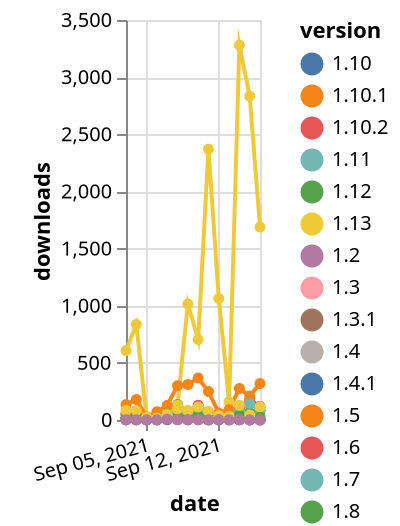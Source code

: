 {"$schema": "https://vega.github.io/schema/vega-lite/v5.json", "description": "A simple bar chart with embedded data.", "data": {"values": [{"date": "2021-09-03", "total": 11506, "delta": 50, "version": "1.12"}, {"date": "2021-09-04", "total": 11555, "delta": 49, "version": "1.12"}, {"date": "2021-09-05", "total": 11575, "delta": 20, "version": "1.12"}, {"date": "2021-09-06", "total": 11588, "delta": 13, "version": "1.12"}, {"date": "2021-09-07", "total": 11626, "delta": 38, "version": "1.12"}, {"date": "2021-09-08", "total": 11762, "delta": 136, "version": "1.12"}, {"date": "2021-09-09", "total": 11833, "delta": 71, "version": "1.12"}, {"date": "2021-09-10", "total": 11881, "delta": 48, "version": "1.12"}, {"date": "2021-09-11", "total": 11907, "delta": 26, "version": "1.12"}, {"date": "2021-09-12", "total": 11927, "delta": 20, "version": "1.12"}, {"date": "2021-09-13", "total": 11947, "delta": 20, "version": "1.12"}, {"date": "2021-09-14", "total": 12053, "delta": 106, "version": "1.12"}, {"date": "2021-09-15", "total": 12116, "delta": 63, "version": "1.12"}, {"date": "2021-09-16", "total": 12196, "delta": 80, "version": "1.12"}, {"date": "2021-09-03", "total": 42176, "delta": 53, "version": "1.10.2"}, {"date": "2021-09-04", "total": 42208, "delta": 32, "version": "1.10.2"}, {"date": "2021-09-05", "total": 42216, "delta": 8, "version": "1.10.2"}, {"date": "2021-09-06", "total": 42227, "delta": 11, "version": "1.10.2"}, {"date": "2021-09-07", "total": 42303, "delta": 76, "version": "1.10.2"}, {"date": "2021-09-08", "total": 42358, "delta": 55, "version": "1.10.2"}, {"date": "2021-09-09", "total": 42425, "delta": 67, "version": "1.10.2"}, {"date": "2021-09-10", "total": 42554, "delta": 129, "version": "1.10.2"}, {"date": "2021-09-11", "total": 42578, "delta": 24, "version": "1.10.2"}, {"date": "2021-09-12", "total": 42596, "delta": 18, "version": "1.10.2"}, {"date": "2021-09-13", "total": 42605, "delta": 9, "version": "1.10.2"}, {"date": "2021-09-14", "total": 42713, "delta": 108, "version": "1.10.2"}, {"date": "2021-09-15", "total": 42891, "delta": 178, "version": "1.10.2"}, {"date": "2021-09-16", "total": 43010, "delta": 119, "version": "1.10.2"}, {"date": "2021-09-03", "total": 1506, "delta": 2, "version": "1.10.1"}, {"date": "2021-09-04", "total": 1508, "delta": 2, "version": "1.10.1"}, {"date": "2021-09-05", "total": 1510, "delta": 2, "version": "1.10.1"}, {"date": "2021-09-06", "total": 1512, "delta": 2, "version": "1.10.1"}, {"date": "2021-09-07", "total": 1516, "delta": 4, "version": "1.10.1"}, {"date": "2021-09-08", "total": 1519, "delta": 3, "version": "1.10.1"}, {"date": "2021-09-09", "total": 1521, "delta": 2, "version": "1.10.1"}, {"date": "2021-09-10", "total": 1524, "delta": 3, "version": "1.10.1"}, {"date": "2021-09-11", "total": 1526, "delta": 2, "version": "1.10.1"}, {"date": "2021-09-12", "total": 1528, "delta": 2, "version": "1.10.1"}, {"date": "2021-09-13", "total": 1530, "delta": 2, "version": "1.10.1"}, {"date": "2021-09-14", "total": 1532, "delta": 2, "version": "1.10.1"}, {"date": "2021-09-15", "total": 1534, "delta": 2, "version": "1.10.1"}, {"date": "2021-09-16", "total": 1535, "delta": 1, "version": "1.10.1"}, {"date": "2021-09-03", "total": 76169, "delta": 4, "version": "1.6"}, {"date": "2021-09-04", "total": 76174, "delta": 5, "version": "1.6"}, {"date": "2021-09-05", "total": 76176, "delta": 2, "version": "1.6"}, {"date": "2021-09-06", "total": 76178, "delta": 2, "version": "1.6"}, {"date": "2021-09-07", "total": 76183, "delta": 5, "version": "1.6"}, {"date": "2021-09-08", "total": 76190, "delta": 7, "version": "1.6"}, {"date": "2021-09-09", "total": 76195, "delta": 5, "version": "1.6"}, {"date": "2021-09-10", "total": 76201, "delta": 6, "version": "1.6"}, {"date": "2021-09-11", "total": 76203, "delta": 2, "version": "1.6"}, {"date": "2021-09-12", "total": 76211, "delta": 8, "version": "1.6"}, {"date": "2021-09-13", "total": 76215, "delta": 4, "version": "1.6"}, {"date": "2021-09-14", "total": 76223, "delta": 8, "version": "1.6"}, {"date": "2021-09-15", "total": 76228, "delta": 5, "version": "1.6"}, {"date": "2021-09-16", "total": 76242, "delta": 14, "version": "1.6"}, {"date": "2021-09-03", "total": 50054, "delta": 6, "version": "1.7"}, {"date": "2021-09-04", "total": 50068, "delta": 14, "version": "1.7"}, {"date": "2021-09-05", "total": 50077, "delta": 9, "version": "1.7"}, {"date": "2021-09-06", "total": 50095, "delta": 18, "version": "1.7"}, {"date": "2021-09-07", "total": 50102, "delta": 7, "version": "1.7"}, {"date": "2021-09-08", "total": 50111, "delta": 9, "version": "1.7"}, {"date": "2021-09-09", "total": 50121, "delta": 10, "version": "1.7"}, {"date": "2021-09-10", "total": 50128, "delta": 7, "version": "1.7"}, {"date": "2021-09-11", "total": 50134, "delta": 6, "version": "1.7"}, {"date": "2021-09-12", "total": 50136, "delta": 2, "version": "1.7"}, {"date": "2021-09-13", "total": 50140, "delta": 4, "version": "1.7"}, {"date": "2021-09-14", "total": 50148, "delta": 8, "version": "1.7"}, {"date": "2021-09-15", "total": 50156, "delta": 8, "version": "1.7"}, {"date": "2021-09-16", "total": 50158, "delta": 2, "version": "1.7"}, {"date": "2021-09-03", "total": 760062, "delta": 607, "version": "1.9"}, {"date": "2021-09-04", "total": 760898, "delta": 836, "version": "1.9"}, {"date": "2021-09-05", "total": 760913, "delta": 15, "version": "1.9"}, {"date": "2021-09-06", "total": 760925, "delta": 12, "version": "1.9"}, {"date": "2021-09-07", "total": 760991, "delta": 66, "version": "1.9"}, {"date": "2021-09-08", "total": 761121, "delta": 130, "version": "1.9"}, {"date": "2021-09-09", "total": 762136, "delta": 1015, "version": "1.9"}, {"date": "2021-09-10", "total": 762840, "delta": 704, "version": "1.9"}, {"date": "2021-09-11", "total": 765210, "delta": 2370, "version": "1.9"}, {"date": "2021-09-12", "total": 766273, "delta": 1063, "version": "1.9"}, {"date": "2021-09-13", "total": 766431, "delta": 158, "version": "1.9"}, {"date": "2021-09-14", "total": 769711, "delta": 3280, "version": "1.9"}, {"date": "2021-09-15", "total": 772545, "delta": 2834, "version": "1.9"}, {"date": "2021-09-16", "total": 774234, "delta": 1689, "version": "1.9"}, {"date": "2021-09-03", "total": 255897, "delta": 135, "version": "1.5"}, {"date": "2021-09-04", "total": 256076, "delta": 179, "version": "1.5"}, {"date": "2021-09-05", "total": 256103, "delta": 27, "version": "1.5"}, {"date": "2021-09-06", "total": 256175, "delta": 72, "version": "1.5"}, {"date": "2021-09-07", "total": 256303, "delta": 128, "version": "1.5"}, {"date": "2021-09-08", "total": 256603, "delta": 300, "version": "1.5"}, {"date": "2021-09-09", "total": 256913, "delta": 310, "version": "1.5"}, {"date": "2021-09-10", "total": 257281, "delta": 368, "version": "1.5"}, {"date": "2021-09-11", "total": 257530, "delta": 249, "version": "1.5"}, {"date": "2021-09-12", "total": 257590, "delta": 60, "version": "1.5"}, {"date": "2021-09-13", "total": 257681, "delta": 91, "version": "1.5"}, {"date": "2021-09-14", "total": 257957, "delta": 276, "version": "1.5"}, {"date": "2021-09-15", "total": 258166, "delta": 209, "version": "1.5"}, {"date": "2021-09-16", "total": 258485, "delta": 319, "version": "1.5"}, {"date": "2021-09-03", "total": 12262, "delta": 2, "version": "1.4"}, {"date": "2021-09-04", "total": 12264, "delta": 2, "version": "1.4"}, {"date": "2021-09-05", "total": 12266, "delta": 2, "version": "1.4"}, {"date": "2021-09-06", "total": 12268, "delta": 2, "version": "1.4"}, {"date": "2021-09-07", "total": 12271, "delta": 3, "version": "1.4"}, {"date": "2021-09-08", "total": 12273, "delta": 2, "version": "1.4"}, {"date": "2021-09-09", "total": 12276, "delta": 3, "version": "1.4"}, {"date": "2021-09-10", "total": 12278, "delta": 2, "version": "1.4"}, {"date": "2021-09-11", "total": 12280, "delta": 2, "version": "1.4"}, {"date": "2021-09-12", "total": 12282, "delta": 2, "version": "1.4"}, {"date": "2021-09-13", "total": 12284, "delta": 2, "version": "1.4"}, {"date": "2021-09-14", "total": 12286, "delta": 2, "version": "1.4"}, {"date": "2021-09-15", "total": 12287, "delta": 1, "version": "1.4"}, {"date": "2021-09-16", "total": 12289, "delta": 2, "version": "1.4"}, {"date": "2021-09-03", "total": 4112, "delta": 2, "version": "1.10"}, {"date": "2021-09-04", "total": 4119, "delta": 7, "version": "1.10"}, {"date": "2021-09-05", "total": 4121, "delta": 2, "version": "1.10"}, {"date": "2021-09-06", "total": 4124, "delta": 3, "version": "1.10"}, {"date": "2021-09-07", "total": 4132, "delta": 8, "version": "1.10"}, {"date": "2021-09-08", "total": 4150, "delta": 18, "version": "1.10"}, {"date": "2021-09-09", "total": 4159, "delta": 9, "version": "1.10"}, {"date": "2021-09-10", "total": 4163, "delta": 4, "version": "1.10"}, {"date": "2021-09-11", "total": 4166, "delta": 3, "version": "1.10"}, {"date": "2021-09-12", "total": 4169, "delta": 3, "version": "1.10"}, {"date": "2021-09-13", "total": 4171, "delta": 2, "version": "1.10"}, {"date": "2021-09-14", "total": 4174, "delta": 3, "version": "1.10"}, {"date": "2021-09-15", "total": 4176, "delta": 2, "version": "1.10"}, {"date": "2021-09-16", "total": 4177, "delta": 1, "version": "1.10"}, {"date": "2021-09-03", "total": 21850, "delta": 3, "version": "1.3"}, {"date": "2021-09-04", "total": 21852, "delta": 2, "version": "1.3"}, {"date": "2021-09-05", "total": 21855, "delta": 3, "version": "1.3"}, {"date": "2021-09-06", "total": 21857, "delta": 2, "version": "1.3"}, {"date": "2021-09-07", "total": 21865, "delta": 8, "version": "1.3"}, {"date": "2021-09-08", "total": 21873, "delta": 8, "version": "1.3"}, {"date": "2021-09-09", "total": 21876, "delta": 3, "version": "1.3"}, {"date": "2021-09-10", "total": 21878, "delta": 2, "version": "1.3"}, {"date": "2021-09-11", "total": 21880, "delta": 2, "version": "1.3"}, {"date": "2021-09-12", "total": 21883, "delta": 3, "version": "1.3"}, {"date": "2021-09-13", "total": 21885, "delta": 2, "version": "1.3"}, {"date": "2021-09-14", "total": 21889, "delta": 4, "version": "1.3"}, {"date": "2021-09-15", "total": 21890, "delta": 1, "version": "1.3"}, {"date": "2021-09-16", "total": 21891, "delta": 1, "version": "1.3"}, {"date": "2021-09-03", "total": 25655, "delta": 2, "version": "1.4.1"}, {"date": "2021-09-04", "total": 25657, "delta": 2, "version": "1.4.1"}, {"date": "2021-09-05", "total": 25659, "delta": 2, "version": "1.4.1"}, {"date": "2021-09-06", "total": 25661, "delta": 2, "version": "1.4.1"}, {"date": "2021-09-07", "total": 25665, "delta": 4, "version": "1.4.1"}, {"date": "2021-09-08", "total": 25669, "delta": 4, "version": "1.4.1"}, {"date": "2021-09-09", "total": 25671, "delta": 2, "version": "1.4.1"}, {"date": "2021-09-10", "total": 25674, "delta": 3, "version": "1.4.1"}, {"date": "2021-09-11", "total": 25676, "delta": 2, "version": "1.4.1"}, {"date": "2021-09-12", "total": 25678, "delta": 2, "version": "1.4.1"}, {"date": "2021-09-13", "total": 25680, "delta": 2, "version": "1.4.1"}, {"date": "2021-09-14", "total": 25682, "delta": 2, "version": "1.4.1"}, {"date": "2021-09-15", "total": 25684, "delta": 2, "version": "1.4.1"}, {"date": "2021-09-16", "total": 25685, "delta": 1, "version": "1.4.1"}, {"date": "2021-09-03", "total": 19415, "delta": 19, "version": "1.11"}, {"date": "2021-09-04", "total": 19425, "delta": 10, "version": "1.11"}, {"date": "2021-09-05", "total": 19427, "delta": 2, "version": "1.11"}, {"date": "2021-09-06", "total": 19432, "delta": 5, "version": "1.11"}, {"date": "2021-09-07", "total": 19482, "delta": 50, "version": "1.11"}, {"date": "2021-09-08", "total": 19541, "delta": 59, "version": "1.11"}, {"date": "2021-09-09", "total": 19610, "delta": 69, "version": "1.11"}, {"date": "2021-09-10", "total": 19689, "delta": 79, "version": "1.11"}, {"date": "2021-09-11", "total": 19705, "delta": 16, "version": "1.11"}, {"date": "2021-09-12", "total": 19716, "delta": 11, "version": "1.11"}, {"date": "2021-09-13", "total": 19727, "delta": 11, "version": "1.11"}, {"date": "2021-09-14", "total": 19799, "delta": 72, "version": "1.11"}, {"date": "2021-09-15", "total": 19944, "delta": 145, "version": "1.11"}, {"date": "2021-09-16", "total": 20032, "delta": 88, "version": "1.11"}, {"date": "2021-09-03", "total": 69425, "delta": 10, "version": "1.3.1"}, {"date": "2021-09-04", "total": 69432, "delta": 7, "version": "1.3.1"}, {"date": "2021-09-05", "total": 69435, "delta": 3, "version": "1.3.1"}, {"date": "2021-09-06", "total": 69438, "delta": 3, "version": "1.3.1"}, {"date": "2021-09-07", "total": 69454, "delta": 16, "version": "1.3.1"}, {"date": "2021-09-08", "total": 69466, "delta": 12, "version": "1.3.1"}, {"date": "2021-09-09", "total": 69472, "delta": 6, "version": "1.3.1"}, {"date": "2021-09-10", "total": 69479, "delta": 7, "version": "1.3.1"}, {"date": "2021-09-11", "total": 69484, "delta": 5, "version": "1.3.1"}, {"date": "2021-09-12", "total": 69486, "delta": 2, "version": "1.3.1"}, {"date": "2021-09-13", "total": 69491, "delta": 5, "version": "1.3.1"}, {"date": "2021-09-14", "total": 69499, "delta": 8, "version": "1.3.1"}, {"date": "2021-09-15", "total": 69507, "delta": 8, "version": "1.3.1"}, {"date": "2021-09-16", "total": 69514, "delta": 7, "version": "1.3.1"}, {"date": "2021-09-03", "total": 42634, "delta": 19, "version": "1.8"}, {"date": "2021-09-04", "total": 42656, "delta": 22, "version": "1.8"}, {"date": "2021-09-05", "total": 42665, "delta": 9, "version": "1.8"}, {"date": "2021-09-06", "total": 42670, "delta": 5, "version": "1.8"}, {"date": "2021-09-07", "total": 42683, "delta": 13, "version": "1.8"}, {"date": "2021-09-08", "total": 42711, "delta": 28, "version": "1.8"}, {"date": "2021-09-09", "total": 42728, "delta": 17, "version": "1.8"}, {"date": "2021-09-10", "total": 42765, "delta": 37, "version": "1.8"}, {"date": "2021-09-11", "total": 42779, "delta": 14, "version": "1.8"}, {"date": "2021-09-12", "total": 42786, "delta": 7, "version": "1.8"}, {"date": "2021-09-13", "total": 42802, "delta": 16, "version": "1.8"}, {"date": "2021-09-14", "total": 42843, "delta": 41, "version": "1.8"}, {"date": "2021-09-15", "total": 42865, "delta": 22, "version": "1.8"}, {"date": "2021-09-16", "total": 42890, "delta": 25, "version": "1.8"}, {"date": "2021-09-03", "total": 4236, "delta": 83, "version": "1.13"}, {"date": "2021-09-04", "total": 4319, "delta": 83, "version": "1.13"}, {"date": "2021-09-05", "total": 4342, "delta": 23, "version": "1.13"}, {"date": "2021-09-06", "total": 4357, "delta": 15, "version": "1.13"}, {"date": "2021-09-07", "total": 4402, "delta": 45, "version": "1.13"}, {"date": "2021-09-08", "total": 4499, "delta": 97, "version": "1.13"}, {"date": "2021-09-09", "total": 4584, "delta": 85, "version": "1.13"}, {"date": "2021-09-10", "total": 4698, "delta": 114, "version": "1.13"}, {"date": "2021-09-11", "total": 4774, "delta": 76, "version": "1.13"}, {"date": "2021-09-12", "total": 4812, "delta": 38, "version": "1.13"}, {"date": "2021-09-13", "total": 4844, "delta": 32, "version": "1.13"}, {"date": "2021-09-14", "total": 4972, "delta": 128, "version": "1.13"}, {"date": "2021-09-15", "total": 5017, "delta": 45, "version": "1.13"}, {"date": "2021-09-16", "total": 5133, "delta": 116, "version": "1.13"}, {"date": "2021-09-03", "total": 7278, "delta": 3, "version": "1.2"}, {"date": "2021-09-04", "total": 7281, "delta": 3, "version": "1.2"}, {"date": "2021-09-05", "total": 7283, "delta": 2, "version": "1.2"}, {"date": "2021-09-06", "total": 7285, "delta": 2, "version": "1.2"}, {"date": "2021-09-07", "total": 7293, "delta": 8, "version": "1.2"}, {"date": "2021-09-08", "total": 7298, "delta": 5, "version": "1.2"}, {"date": "2021-09-09", "total": 7302, "delta": 4, "version": "1.2"}, {"date": "2021-09-10", "total": 7305, "delta": 3, "version": "1.2"}, {"date": "2021-09-11", "total": 7307, "delta": 2, "version": "1.2"}, {"date": "2021-09-12", "total": 7311, "delta": 4, "version": "1.2"}, {"date": "2021-09-13", "total": 7313, "delta": 2, "version": "1.2"}, {"date": "2021-09-14", "total": 7316, "delta": 3, "version": "1.2"}, {"date": "2021-09-15", "total": 7317, "delta": 1, "version": "1.2"}, {"date": "2021-09-16", "total": 7318, "delta": 1, "version": "1.2"}]}, "width": "container", "mark": {"type": "line", "point": {"filled": true}}, "encoding": {"x": {"field": "date", "type": "temporal", "timeUnit": "yearmonthdate", "title": "date", "axis": {"labelAngle": -15}}, "y": {"field": "delta", "type": "quantitative", "title": "downloads"}, "color": {"field": "version", "type": "nominal"}, "tooltip": {"field": "delta"}}}